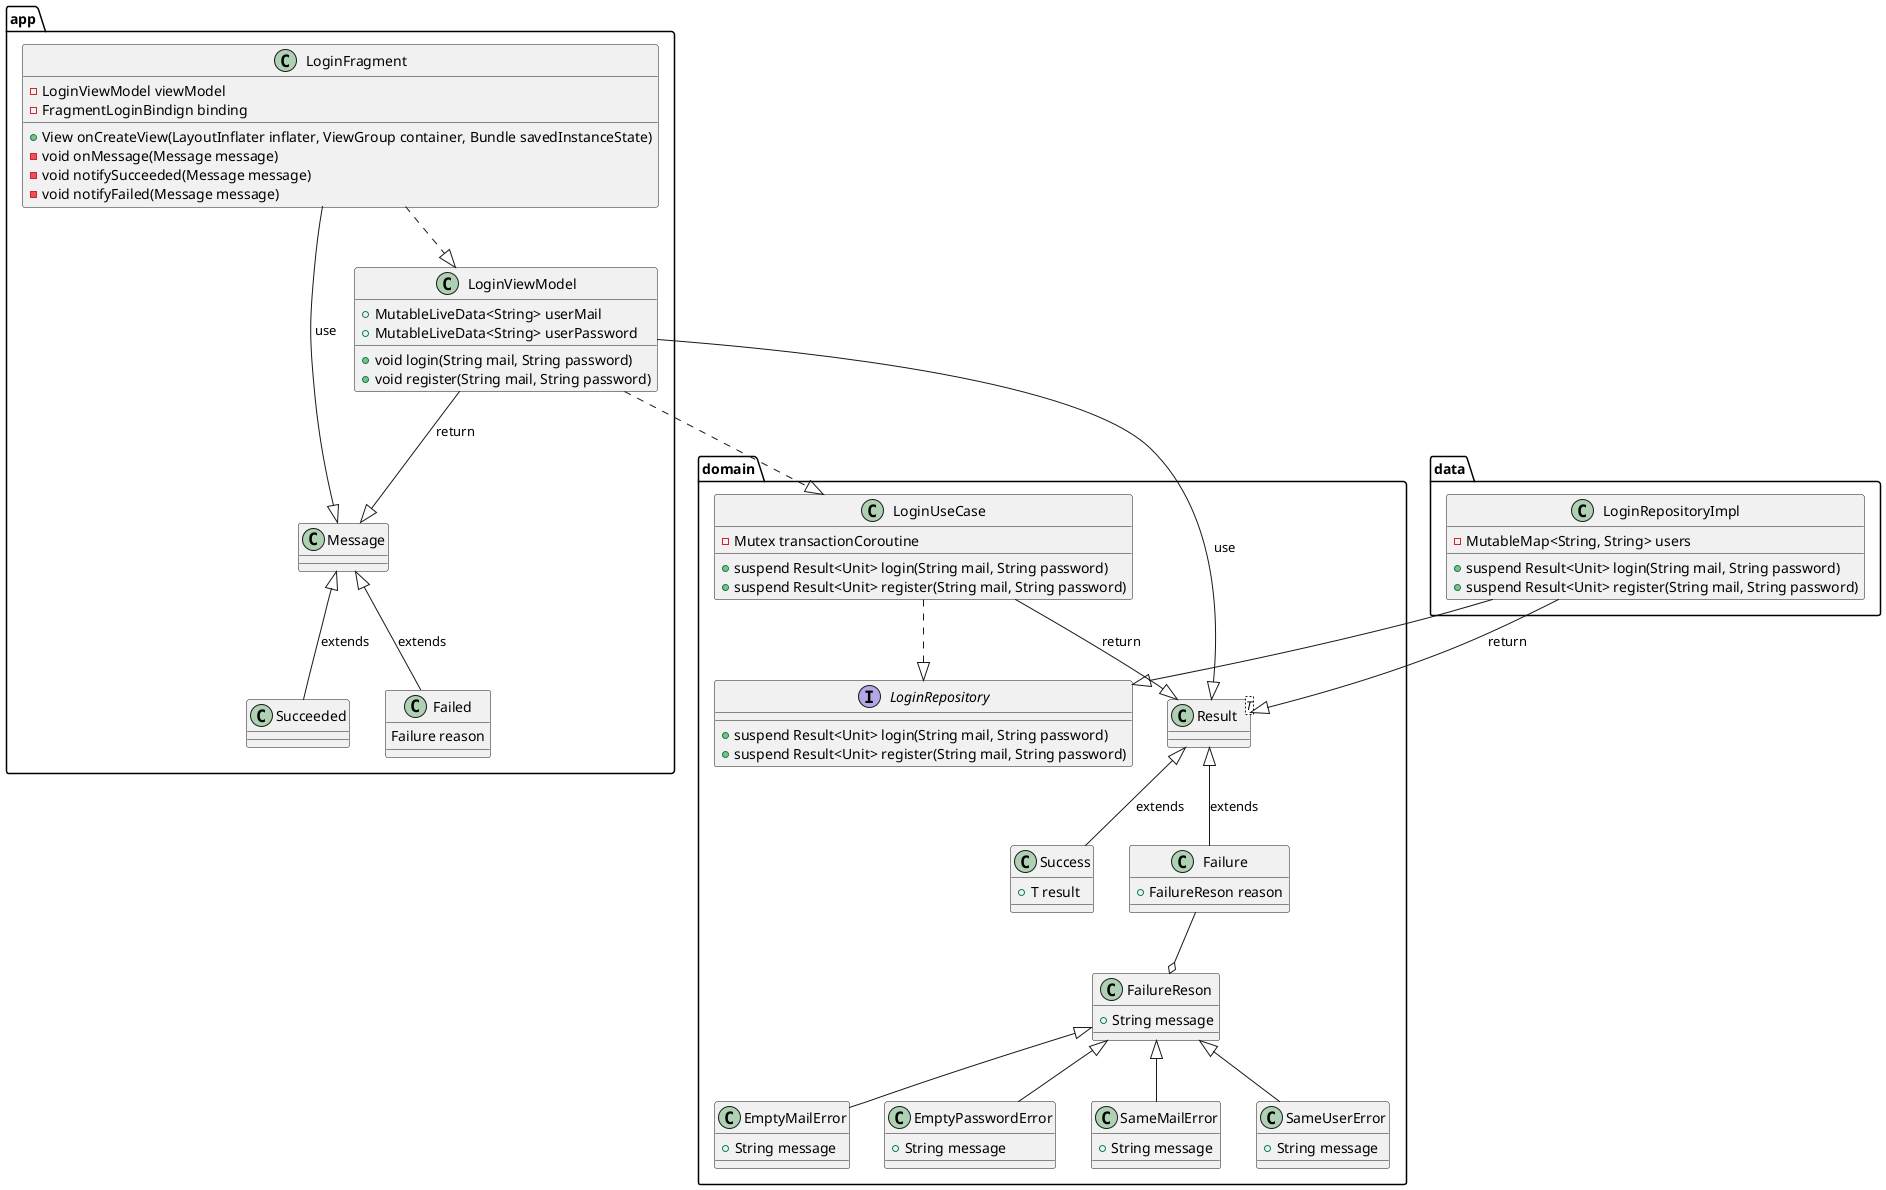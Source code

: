 @startuml login_practice_diagram

package app {
    class LoginFragment {
        -LoginViewModel viewModel
        -FragmentLoginBindign binding

        +View onCreateView(LayoutInflater inflater, ViewGroup container, Bundle savedInstanceState)
        -void onMessage(Message message)
        -void notifySucceeded(Message message)
        -void notifyFailed(Message message)
    }

    class LoginViewModel {
        +MutableLiveData<String> userMail
        +MutableLiveData<String> userPassword

        +void login(String mail, String password)
        +void register(String mail, String password)
    }
    class Message
    class Succeeded 
    class Failed {
        Failure reason
    }
}

package domain {
    class LoginUseCase {
        -Mutex transactionCoroutine

        +suspend Result<Unit> login(String mail, String password)
        +suspend Result<Unit> register(String mail, String password)
    }

    interface LoginRepository {
        +suspend Result<Unit> login(String mail, String password)
        +suspend Result<Unit> register(String mail, String password)
    }

    class Result<T>
    class Success {
        +T result
    }
    class Failure {
        +FailureReson reason 
    }
    class FailureReson {
        +String message
    }
    class EmptyMailError {
        +String message
    }
    class EmptyPasswordError {
        +String message
    }
    class SameMailError {
        +String message
    }
    class SameUserError {
        +String message
    }
}

package data {
    class LoginRepositoryImpl {
        -MutableMap<String, String> users

        +suspend Result<Unit> login(String mail, String password)
        +suspend Result<Unit> register(String mail, String password)
    }
}

LoginFragment ..|> LoginViewModel
    LoginViewModel ..|> LoginUseCase
        LoginUseCase ..|> LoginRepository
        LoginRepositoryImpl --|> LoginRepository


Result <|-- Success :extends
Result <|-- Failure : extends


FailureReson <|-- EmptyMailError
FailureReson <|-- EmptyPasswordError
FailureReson <|-- SameMailError
FailureReson <|-- SameUserError

Failure --o FailureReson

LoginViewModel --|> Result :use
    LoginUseCase --|> Result :return
        LoginRepositoryImpl --|> Result :return

Message <|-- Succeeded : extends
Message <|-- Failed : extends

LoginFragment --|> Message :use
    LoginViewModel --|> Message :return

@enduml